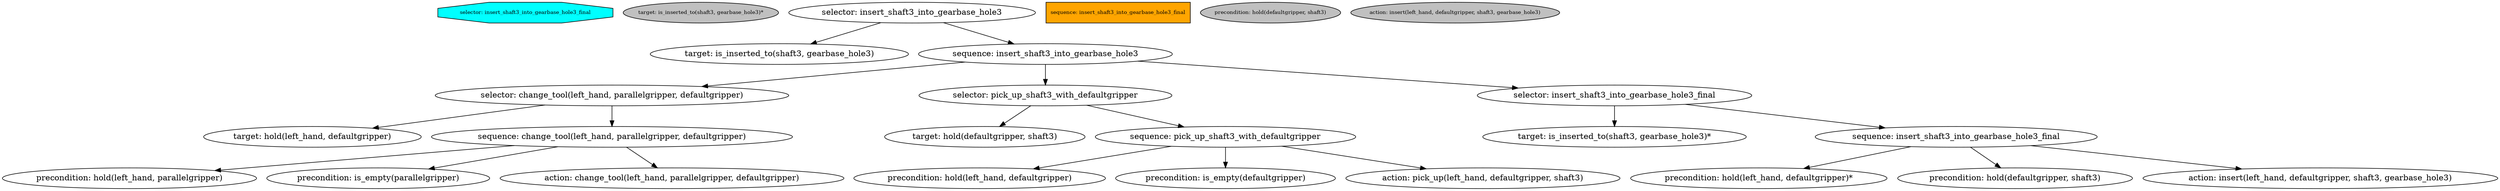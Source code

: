 digraph pastafarianism {
ordering=out;
graph [fontname="times-roman"];
node [fontname="times-roman"];
edge [fontname="times-roman"];
selector [fillcolor=cyan, fontcolor=black, fontsize=9, label="selector: insert_shaft3_into_gearbase_hole3", shape=octagon, style=filled];
target [fillcolor=gray, fontcolor=black, fontsize=9, label="target: is_inserted_to(shaft3, gearbase_hole3)", shape=ellipse, style=filled];
"selector: insert_shaft3_into_gearbase_hole3" -> "target: is_inserted_to(shaft3, gearbase_hole3)";
sequence [fillcolor=orange, fontcolor=black, fontsize=9, label="sequence: insert_shaft3_into_gearbase_hole3", shape=box, style=filled];
"selector: insert_shaft3_into_gearbase_hole3" -> "sequence: insert_shaft3_into_gearbase_hole3";
selector [fillcolor=cyan, fontcolor=black, fontsize=9, label="selector: change_tool(left_hand, parallelgripper, defaultgripper)", shape=octagon, style=filled];
"sequence: insert_shaft3_into_gearbase_hole3" -> "selector: change_tool(left_hand, parallelgripper, defaultgripper)";
target [fillcolor=gray, fontcolor=black, fontsize=9, label="target: hold(left_hand, defaultgripper)", shape=ellipse, style=filled];
"selector: change_tool(left_hand, parallelgripper, defaultgripper)" -> "target: hold(left_hand, defaultgripper)";
sequence [fillcolor=orange, fontcolor=black, fontsize=9, label="sequence: change_tool(left_hand, parallelgripper, defaultgripper)", shape=box, style=filled];
"selector: change_tool(left_hand, parallelgripper, defaultgripper)" -> "sequence: change_tool(left_hand, parallelgripper, defaultgripper)";
precondition [fillcolor=gray, fontcolor=black, fontsize=9, label="precondition: hold(left_hand, parallelgripper)", shape=ellipse, style=filled];
"sequence: change_tool(left_hand, parallelgripper, defaultgripper)" -> "precondition: hold(left_hand, parallelgripper)";
precondition [fillcolor=gray, fontcolor=black, fontsize=9, label="precondition: is_empty(parallelgripper)", shape=ellipse, style=filled];
"sequence: change_tool(left_hand, parallelgripper, defaultgripper)" -> "precondition: is_empty(parallelgripper)";
action [fillcolor=gray, fontcolor=black, fontsize=9, label="action: change_tool(left_hand, parallelgripper, defaultgripper)", shape=ellipse, style=filled];
"sequence: change_tool(left_hand, parallelgripper, defaultgripper)" -> "action: change_tool(left_hand, parallelgripper, defaultgripper)";
selector [fillcolor=cyan, fontcolor=black, fontsize=9, label="selector: pick_up_shaft3_with_defaultgripper", shape=octagon, style=filled];
"sequence: insert_shaft3_into_gearbase_hole3" -> "selector: pick_up_shaft3_with_defaultgripper";
target [fillcolor=gray, fontcolor=black, fontsize=9, label="target: hold(defaultgripper, shaft3)", shape=ellipse, style=filled];
"selector: pick_up_shaft3_with_defaultgripper" -> "target: hold(defaultgripper, shaft3)";
sequence [fillcolor=orange, fontcolor=black, fontsize=9, label="sequence: pick_up_shaft3_with_defaultgripper", shape=box, style=filled];
"selector: pick_up_shaft3_with_defaultgripper" -> "sequence: pick_up_shaft3_with_defaultgripper";
precondition [fillcolor=gray, fontcolor=black, fontsize=9, label="precondition: hold(left_hand, defaultgripper)", shape=ellipse, style=filled];
"sequence: pick_up_shaft3_with_defaultgripper" -> "precondition: hold(left_hand, defaultgripper)";
precondition [fillcolor=gray, fontcolor=black, fontsize=9, label="precondition: is_empty(defaultgripper)", shape=ellipse, style=filled];
"sequence: pick_up_shaft3_with_defaultgripper" -> "precondition: is_empty(defaultgripper)";
action [fillcolor=gray, fontcolor=black, fontsize=9, label="action: pick_up(left_hand, defaultgripper, shaft3)", shape=ellipse, style=filled];
"sequence: pick_up_shaft3_with_defaultgripper" -> "action: pick_up(left_hand, defaultgripper, shaft3)";
selector [fillcolor=cyan, fontcolor=black, fontsize=9, label="selector: insert_shaft3_into_gearbase_hole3_final", shape=octagon, style=filled];
"sequence: insert_shaft3_into_gearbase_hole3" -> "selector: insert_shaft3_into_gearbase_hole3_final";
target [fillcolor=gray, fontcolor=black, fontsize=9, label="target: is_inserted_to(shaft3, gearbase_hole3)*", shape=ellipse, style=filled];
"selector: insert_shaft3_into_gearbase_hole3_final" -> "target: is_inserted_to(shaft3, gearbase_hole3)*";
sequence [fillcolor=orange, fontcolor=black, fontsize=9, label="sequence: insert_shaft3_into_gearbase_hole3_final", shape=box, style=filled];
"selector: insert_shaft3_into_gearbase_hole3_final" -> "sequence: insert_shaft3_into_gearbase_hole3_final";
precondition [fillcolor=gray, fontcolor=black, fontsize=9, label="precondition: hold(left_hand, defaultgripper)*", shape=ellipse, style=filled];
"sequence: insert_shaft3_into_gearbase_hole3_final" -> "precondition: hold(left_hand, defaultgripper)*";
precondition [fillcolor=gray, fontcolor=black, fontsize=9, label="precondition: hold(defaultgripper, shaft3)", shape=ellipse, style=filled];
"sequence: insert_shaft3_into_gearbase_hole3_final" -> "precondition: hold(defaultgripper, shaft3)";
action [fillcolor=gray, fontcolor=black, fontsize=9, label="action: insert(left_hand, defaultgripper, shaft3, gearbase_hole3)", shape=ellipse, style=filled];
"sequence: insert_shaft3_into_gearbase_hole3_final" -> "action: insert(left_hand, defaultgripper, shaft3, gearbase_hole3)";
}
